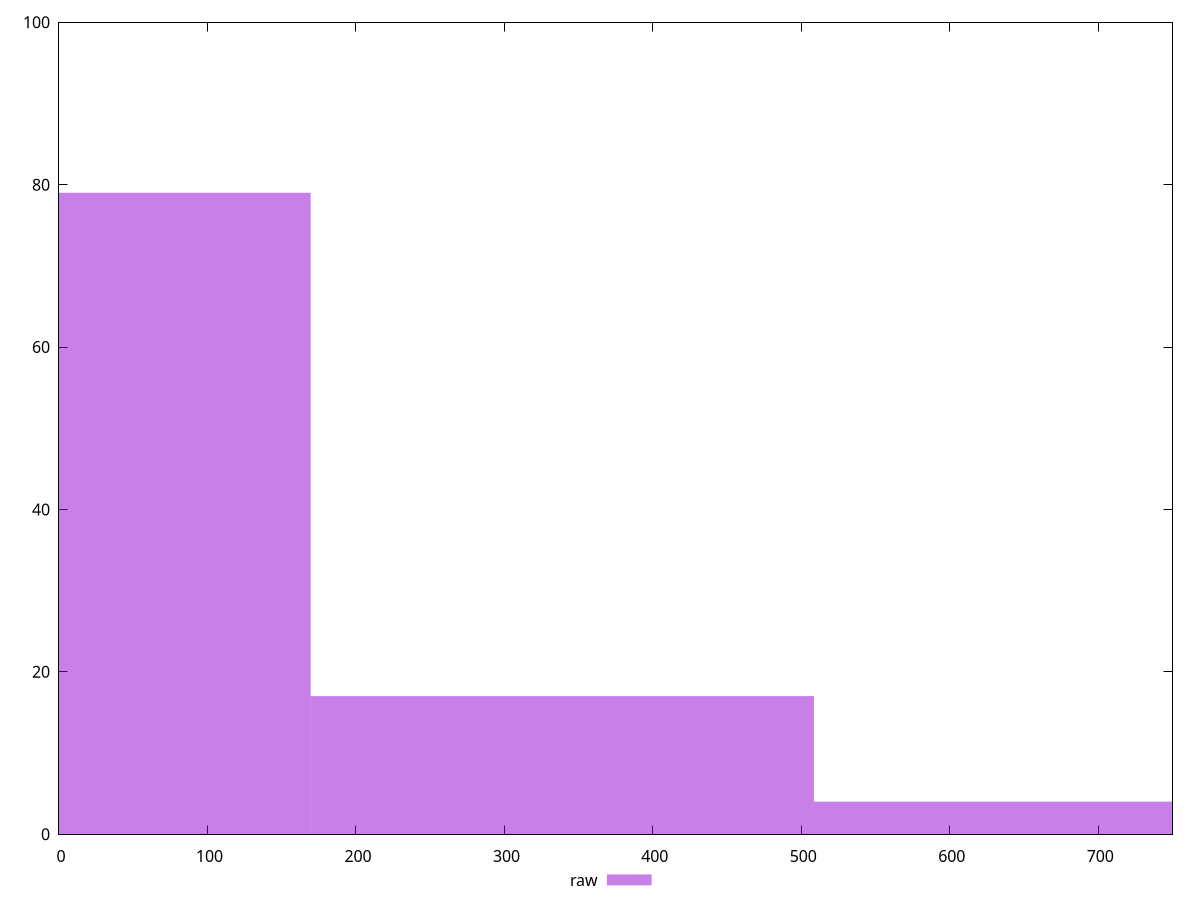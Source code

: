 reset

$raw <<EOF
338.99027575123637 17
0 79
677.9805515024727 4
EOF

set key outside below
set boxwidth 338.99027575123637
set xrange [0:750]
set yrange [0:100]
set trange [0:100]
set style fill transparent solid 0.5 noborder
set terminal svg size 640, 490 enhanced background rgb 'white'
set output "report_00013_2021-02-09T12-04-24.940Z/unused-css-rules/samples/pages+cached/raw/histogram.svg"

plot $raw title "raw" with boxes

reset
